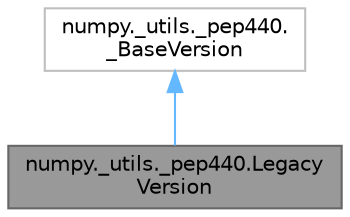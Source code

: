 digraph "numpy._utils._pep440.LegacyVersion"
{
 // LATEX_PDF_SIZE
  bgcolor="transparent";
  edge [fontname=Helvetica,fontsize=10,labelfontname=Helvetica,labelfontsize=10];
  node [fontname=Helvetica,fontsize=10,shape=box,height=0.2,width=0.4];
  Node1 [id="Node000001",label="numpy._utils._pep440.Legacy\lVersion",height=0.2,width=0.4,color="gray40", fillcolor="grey60", style="filled", fontcolor="black",tooltip=" "];
  Node2 -> Node1 [id="edge1_Node000001_Node000002",dir="back",color="steelblue1",style="solid",tooltip=" "];
  Node2 [id="Node000002",label="numpy._utils._pep440.\l_BaseVersion",height=0.2,width=0.4,color="grey75", fillcolor="white", style="filled",URL="$d4/d1f/classnumpy_1_1__utils_1_1__pep440_1_1__BaseVersion.html",tooltip=" "];
}
